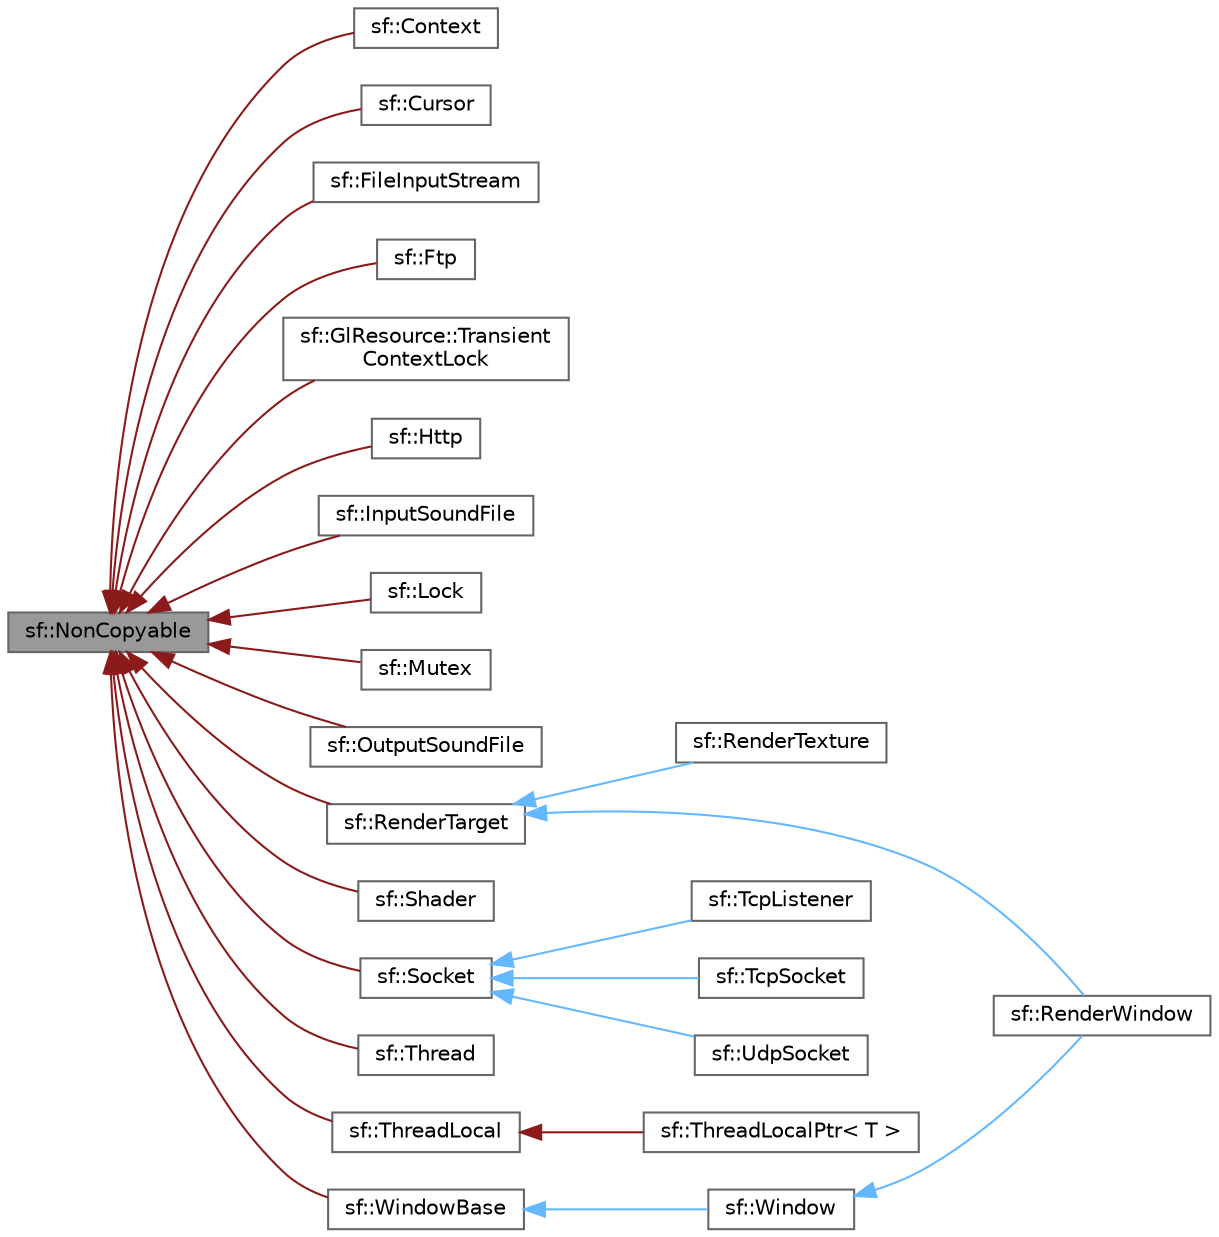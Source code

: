 digraph "sf::NonCopyable"
{
 // LATEX_PDF_SIZE
  bgcolor="transparent";
  edge [fontname=Helvetica,fontsize=10,labelfontname=Helvetica,labelfontsize=10];
  node [fontname=Helvetica,fontsize=10,shape=box,height=0.2,width=0.4];
  rankdir="LR";
  Node1 [id="Node000001",label="sf::NonCopyable",height=0.2,width=0.4,color="gray40", fillcolor="grey60", style="filled", fontcolor="black",tooltip="Utility class that makes any derived class non-copyable."];
  Node1 -> Node2 [id="edge1_Node000001_Node000002",dir="back",color="firebrick4",style="solid",tooltip=" "];
  Node2 [id="Node000002",label="sf::Context",height=0.2,width=0.4,color="gray40", fillcolor="white", style="filled",URL="$classsf_1_1_context.html",tooltip="Class holding a valid drawing context."];
  Node1 -> Node3 [id="edge2_Node000001_Node000003",dir="back",color="firebrick4",style="solid",tooltip=" "];
  Node3 [id="Node000003",label="sf::Cursor",height=0.2,width=0.4,color="gray40", fillcolor="white", style="filled",URL="$classsf_1_1_cursor.html",tooltip="Cursor defines the appearance of a system cursor."];
  Node1 -> Node4 [id="edge3_Node000001_Node000004",dir="back",color="firebrick4",style="solid",tooltip=" "];
  Node4 [id="Node000004",label="sf::FileInputStream",height=0.2,width=0.4,color="gray40", fillcolor="white", style="filled",URL="$classsf_1_1_file_input_stream.html",tooltip="Implementation of input stream based on a file."];
  Node1 -> Node5 [id="edge4_Node000001_Node000005",dir="back",color="firebrick4",style="solid",tooltip=" "];
  Node5 [id="Node000005",label="sf::Ftp",height=0.2,width=0.4,color="gray40", fillcolor="white", style="filled",URL="$classsf_1_1_ftp.html",tooltip="A FTP client."];
  Node1 -> Node6 [id="edge5_Node000001_Node000006",dir="back",color="firebrick4",style="solid",tooltip=" "];
  Node6 [id="Node000006",label="sf::GlResource::Transient\lContextLock",height=0.2,width=0.4,color="gray40", fillcolor="white", style="filled",URL="$classsf_1_1_gl_resource_1_1_transient_context_lock.html",tooltip="RAII helper class to temporarily lock an available context for use."];
  Node1 -> Node7 [id="edge6_Node000001_Node000007",dir="back",color="firebrick4",style="solid",tooltip=" "];
  Node7 [id="Node000007",label="sf::Http",height=0.2,width=0.4,color="gray40", fillcolor="white", style="filled",URL="$classsf_1_1_http.html",tooltip="A HTTP client."];
  Node1 -> Node8 [id="edge7_Node000001_Node000008",dir="back",color="firebrick4",style="solid",tooltip=" "];
  Node8 [id="Node000008",label="sf::InputSoundFile",height=0.2,width=0.4,color="gray40", fillcolor="white", style="filled",URL="$classsf_1_1_input_sound_file.html",tooltip="Provide read access to sound files."];
  Node1 -> Node9 [id="edge8_Node000001_Node000009",dir="back",color="firebrick4",style="solid",tooltip=" "];
  Node9 [id="Node000009",label="sf::Lock",height=0.2,width=0.4,color="gray40", fillcolor="white", style="filled",URL="$classsf_1_1_lock.html",tooltip="Automatic wrapper for locking and unlocking mutexes."];
  Node1 -> Node10 [id="edge9_Node000001_Node000010",dir="back",color="firebrick4",style="solid",tooltip=" "];
  Node10 [id="Node000010",label="sf::Mutex",height=0.2,width=0.4,color="gray40", fillcolor="white", style="filled",URL="$classsf_1_1_mutex.html",tooltip="Blocks concurrent access to shared resources from multiple threads."];
  Node1 -> Node11 [id="edge10_Node000001_Node000011",dir="back",color="firebrick4",style="solid",tooltip=" "];
  Node11 [id="Node000011",label="sf::OutputSoundFile",height=0.2,width=0.4,color="gray40", fillcolor="white", style="filled",URL="$classsf_1_1_output_sound_file.html",tooltip="Provide write access to sound files."];
  Node1 -> Node12 [id="edge11_Node000001_Node000012",dir="back",color="firebrick4",style="solid",tooltip=" "];
  Node12 [id="Node000012",label="sf::RenderTarget",height=0.2,width=0.4,color="gray40", fillcolor="white", style="filled",URL="$classsf_1_1_render_target.html",tooltip="Base class for all render targets (window, texture, ...)"];
  Node12 -> Node13 [id="edge12_Node000012_Node000013",dir="back",color="steelblue1",style="solid",tooltip=" "];
  Node13 [id="Node000013",label="sf::RenderTexture",height=0.2,width=0.4,color="gray40", fillcolor="white", style="filled",URL="$classsf_1_1_render_texture.html",tooltip="Target for off-screen 2D rendering into a texture."];
  Node12 -> Node14 [id="edge13_Node000012_Node000014",dir="back",color="steelblue1",style="solid",tooltip=" "];
  Node14 [id="Node000014",label="sf::RenderWindow",height=0.2,width=0.4,color="gray40", fillcolor="white", style="filled",URL="$classsf_1_1_render_window.html",tooltip="Window that can serve as a target for 2D drawing."];
  Node1 -> Node15 [id="edge14_Node000001_Node000015",dir="back",color="firebrick4",style="solid",tooltip=" "];
  Node15 [id="Node000015",label="sf::Shader",height=0.2,width=0.4,color="gray40", fillcolor="white", style="filled",URL="$classsf_1_1_shader.html",tooltip="Shader class (vertex, geometry and fragment)"];
  Node1 -> Node16 [id="edge15_Node000001_Node000016",dir="back",color="firebrick4",style="solid",tooltip=" "];
  Node16 [id="Node000016",label="sf::Socket",height=0.2,width=0.4,color="gray40", fillcolor="white", style="filled",URL="$classsf_1_1_socket.html",tooltip="Base class for all the socket types."];
  Node16 -> Node17 [id="edge16_Node000016_Node000017",dir="back",color="steelblue1",style="solid",tooltip=" "];
  Node17 [id="Node000017",label="sf::TcpListener",height=0.2,width=0.4,color="gray40", fillcolor="white", style="filled",URL="$classsf_1_1_tcp_listener.html",tooltip="Socket that listens to new TCP connections."];
  Node16 -> Node18 [id="edge17_Node000016_Node000018",dir="back",color="steelblue1",style="solid",tooltip=" "];
  Node18 [id="Node000018",label="sf::TcpSocket",height=0.2,width=0.4,color="gray40", fillcolor="white", style="filled",URL="$classsf_1_1_tcp_socket.html",tooltip="Specialized socket using the TCP protocol."];
  Node16 -> Node19 [id="edge18_Node000016_Node000019",dir="back",color="steelblue1",style="solid",tooltip=" "];
  Node19 [id="Node000019",label="sf::UdpSocket",height=0.2,width=0.4,color="gray40", fillcolor="white", style="filled",URL="$classsf_1_1_udp_socket.html",tooltip="Specialized socket using the UDP protocol."];
  Node1 -> Node20 [id="edge19_Node000001_Node000020",dir="back",color="firebrick4",style="solid",tooltip=" "];
  Node20 [id="Node000020",label="sf::Thread",height=0.2,width=0.4,color="gray40", fillcolor="white", style="filled",URL="$classsf_1_1_thread.html",tooltip="Utility class to manipulate threads."];
  Node1 -> Node21 [id="edge20_Node000001_Node000021",dir="back",color="firebrick4",style="solid",tooltip=" "];
  Node21 [id="Node000021",label="sf::ThreadLocal",height=0.2,width=0.4,color="gray40", fillcolor="white", style="filled",URL="$classsf_1_1_thread_local.html",tooltip="Defines variables with thread-local storage."];
  Node21 -> Node22 [id="edge21_Node000021_Node000022",dir="back",color="firebrick4",style="solid",tooltip=" "];
  Node22 [id="Node000022",label="sf::ThreadLocalPtr\< T \>",height=0.2,width=0.4,color="gray40", fillcolor="white", style="filled",URL="$classsf_1_1_thread_local_ptr.html",tooltip="Pointer to a thread-local variable."];
  Node1 -> Node23 [id="edge22_Node000001_Node000023",dir="back",color="firebrick4",style="solid",tooltip=" "];
  Node23 [id="Node000023",label="sf::WindowBase",height=0.2,width=0.4,color="gray40", fillcolor="white", style="filled",URL="$classsf_1_1_window_base.html",tooltip="Window that serves as a base for other windows."];
  Node23 -> Node24 [id="edge23_Node000023_Node000024",dir="back",color="steelblue1",style="solid",tooltip=" "];
  Node24 [id="Node000024",label="sf::Window",height=0.2,width=0.4,color="gray40", fillcolor="white", style="filled",URL="$classsf_1_1_window.html",tooltip="Window that serves as a target for OpenGL rendering."];
  Node24 -> Node14 [id="edge24_Node000024_Node000014",dir="back",color="steelblue1",style="solid",tooltip=" "];
}
